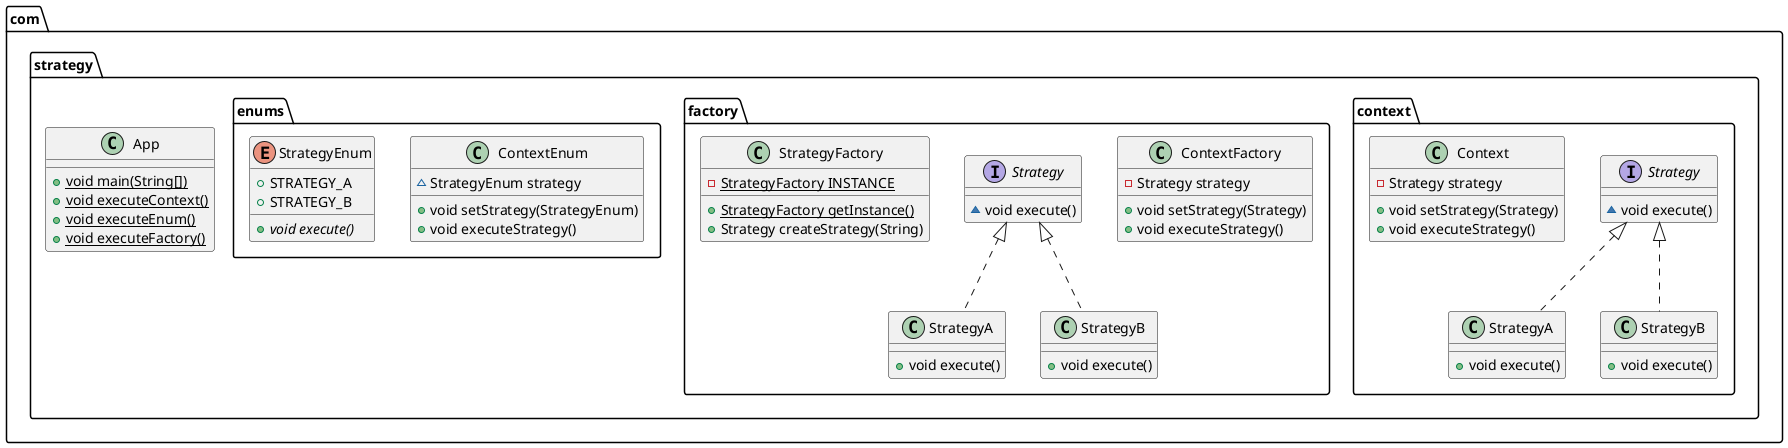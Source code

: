 @startuml
class com.strategy.App {
+ {static} void main(String[])
+ {static} void executeContext()
+ {static} void executeEnum()
+ {static} void executeFactory()
}
interface com.strategy.context.Strategy {
~ void execute()
}
class com.strategy.context.StrategyA {
+ void execute()
}
class com.strategy.factory.ContextFactory {
- Strategy strategy
+ void setStrategy(Strategy)
+ void executeStrategy()
}
class com.strategy.factory.StrategyA {
+ void execute()
}
class com.strategy.context.StrategyB {
+ void execute()
}
interface com.strategy.factory.Strategy {
~ void execute()
}
class com.strategy.factory.StrategyFactory {
- {static} StrategyFactory INSTANCE
+ {static} StrategyFactory getInstance()
+ Strategy createStrategy(String)
}
class com.strategy.enums.ContextEnum {
~ StrategyEnum strategy
+ void setStrategy(StrategyEnum)
+ void executeStrategy()
}
class com.strategy.context.Context {
- Strategy strategy
+ void setStrategy(Strategy)
+ void executeStrategy()
}
class com.strategy.factory.StrategyB {
+ void execute()
}
enum com.strategy.enums.StrategyEnum {
+  STRATEGY_A
+  STRATEGY_B
+ {abstract}void execute()
}


com.strategy.context.Strategy <|.. com.strategy.context.StrategyA
com.strategy.factory.Strategy <|.. com.strategy.factory.StrategyA
com.strategy.context.Strategy <|.. com.strategy.context.StrategyB
com.strategy.factory.Strategy <|.. com.strategy.factory.StrategyB
@enduml